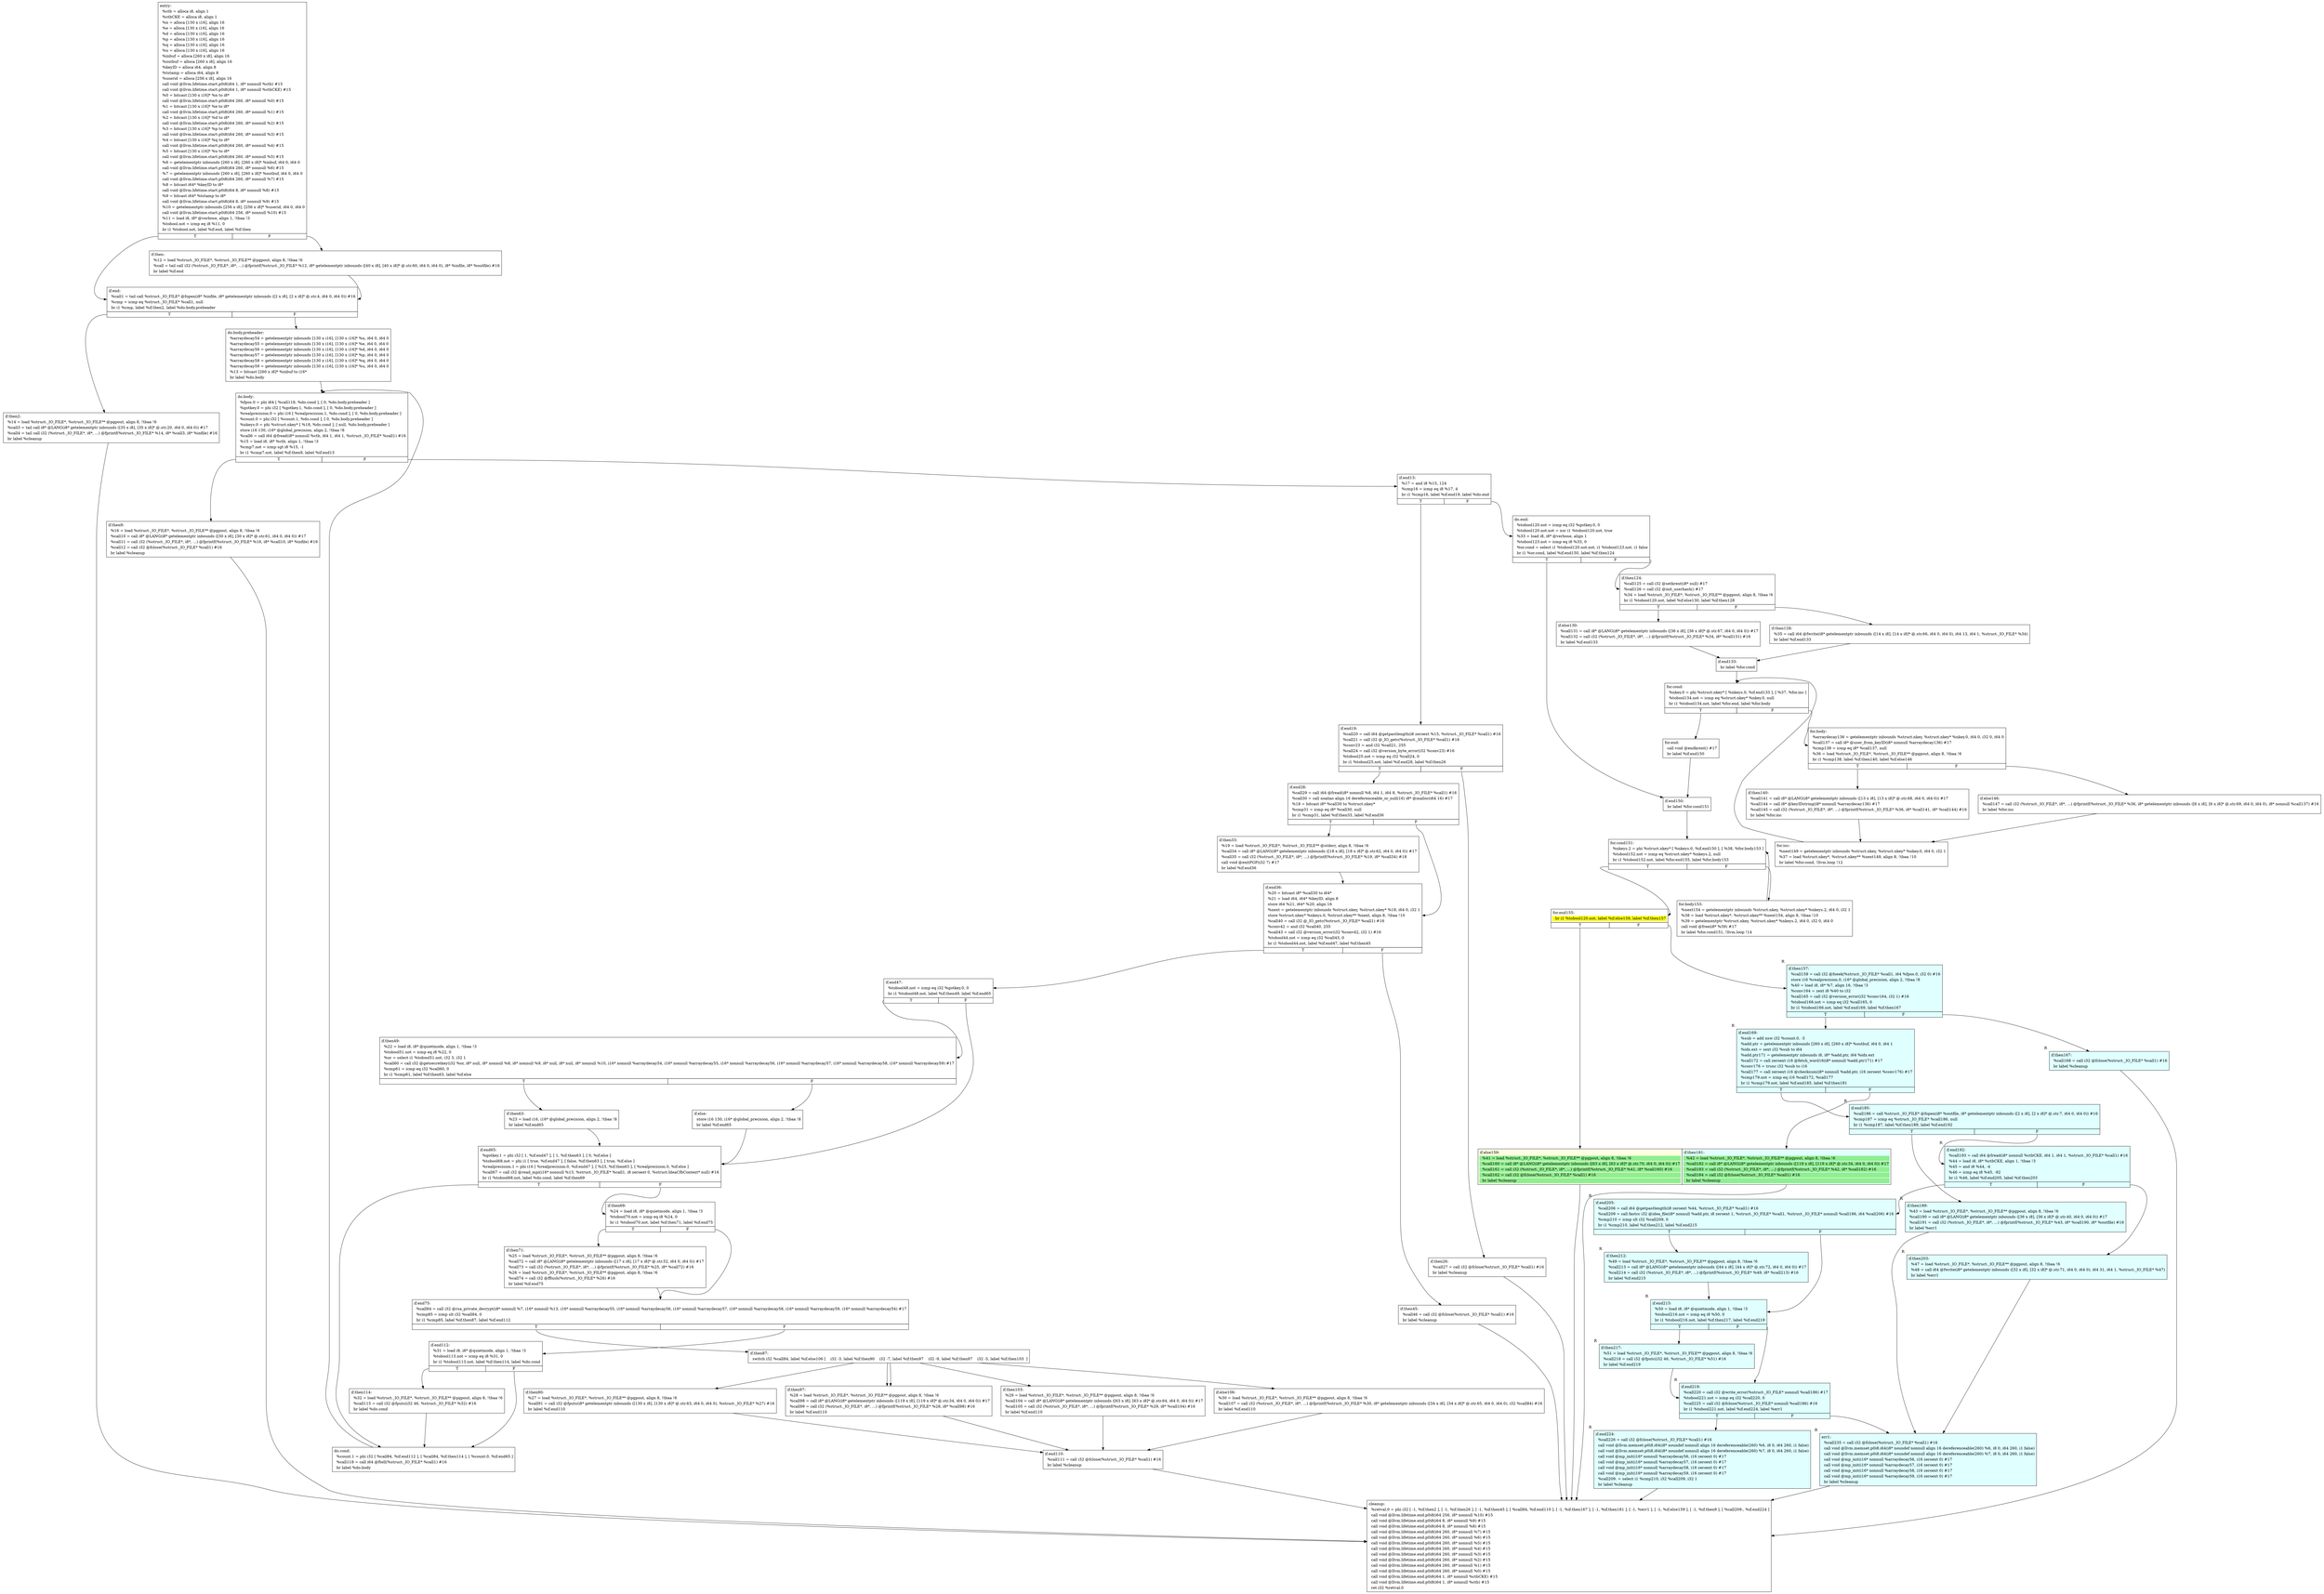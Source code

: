 digraph {
m_bb0 [shape = none, label  = <<table border="0" cellspacing="0">
<tr><td port="f1" border="1" colspan="2"><table bgcolor="LightYellow" border="0">
<tr><td align="left">if.else159:</td></tr>
<tr><td bgcolor="lightgreen" align="left">  %41 = load %struct._IO_FILE*, %struct._IO_FILE** @pgpout, align 8, !tbaa !6</td></tr>
<tr><td bgcolor="lightgreen" align="left">  %call160 = call i8* @LANG(i8* getelementptr inbounds ([63 x i8], [63 x i8]* @.str.70, i64 0, i64 0)) #17</td></tr>
<tr><td bgcolor="lightgreen" align="left">  %call161 = call i32 (%struct._IO_FILE*, i8*, ...) @fprintf(%struct._IO_FILE* %41, i8* %call160) #16</td></tr>
<tr><td bgcolor="lightgreen" align="left">  %call162 = call i32 @fclose(%struct._IO_FILE* %call1) #16</td></tr>
<tr><td bgcolor="lightgreen" align="left">  br label %cleanup</td></tr>
</table>
</td>
<td port="f2" border="1" colspan="2"><table bgcolor="LightCyan" border="0">
<tr><td align="left">if.then181:</td></tr>
<tr><td bgcolor="lightgreen" align="left">  %42 = load %struct._IO_FILE*, %struct._IO_FILE** @pgpout, align 8, !tbaa !6</td></tr>
<tr><td bgcolor="lightgreen" align="left">  %call182 = call i8* @LANG(i8* getelementptr inbounds ([119 x i8], [119 x i8]* @.str.34, i64 0, i64 0)) #17</td></tr>
<tr><td bgcolor="lightgreen" align="left">  %call183 = call i32 (%struct._IO_FILE*, i8*, ...) @fprintf(%struct._IO_FILE* %42, i8* %call182) #16</td></tr>
<tr><td bgcolor="lightgreen" align="left">  %call184 = call i32 @fclose(%struct._IO_FILE* %call1) #16</td></tr>
<tr><td bgcolor="lightgreen" align="left">  br label %cleanup</td></tr>
</table>
</td></tr>
</table>> ]
f_bb0 [shape = none, label  = <<table  border="0" cellspacing="0">
<tr><td port="f" border="1" colspan="2"><table border="0">
<tr><td align="left">entry:</td></tr>
<tr><td align="left">  %ctb = alloca i8, align 1</td></tr>
<tr><td align="left">  %ctbCKE = alloca i8, align 1</td></tr>
<tr><td align="left">  %n = alloca [130 x i16], align 16</td></tr>
<tr><td align="left">  %e = alloca [130 x i16], align 16</td></tr>
<tr><td align="left">  %d = alloca [130 x i16], align 16</td></tr>
<tr><td align="left">  %p = alloca [130 x i16], align 16</td></tr>
<tr><td align="left">  %q = alloca [130 x i16], align 16</td></tr>
<tr><td align="left">  %u = alloca [130 x i16], align 16</td></tr>
<tr><td align="left">  %inbuf = alloca [260 x i8], align 16</td></tr>
<tr><td align="left">  %outbuf = alloca [260 x i8], align 16</td></tr>
<tr><td align="left">  %keyID = alloca i64, align 8</td></tr>
<tr><td align="left">  %tstamp = alloca i64, align 8</td></tr>
<tr><td align="left">  %userid = alloca [256 x i8], align 16</td></tr>
<tr><td align="left">  call void @llvm.lifetime.start.p0i8(i64 1, i8* nonnull %ctb) #15</td></tr>
<tr><td align="left">  call void @llvm.lifetime.start.p0i8(i64 1, i8* nonnull %ctbCKE) #15</td></tr>
<tr><td align="left">  %0 = bitcast [130 x i16]* %n to i8*</td></tr>
<tr><td align="left">  call void @llvm.lifetime.start.p0i8(i64 260, i8* nonnull %0) #15</td></tr>
<tr><td align="left">  %1 = bitcast [130 x i16]* %e to i8*</td></tr>
<tr><td align="left">  call void @llvm.lifetime.start.p0i8(i64 260, i8* nonnull %1) #15</td></tr>
<tr><td align="left">  %2 = bitcast [130 x i16]* %d to i8*</td></tr>
<tr><td align="left">  call void @llvm.lifetime.start.p0i8(i64 260, i8* nonnull %2) #15</td></tr>
<tr><td align="left">  %3 = bitcast [130 x i16]* %p to i8*</td></tr>
<tr><td align="left">  call void @llvm.lifetime.start.p0i8(i64 260, i8* nonnull %3) #15</td></tr>
<tr><td align="left">  %4 = bitcast [130 x i16]* %q to i8*</td></tr>
<tr><td align="left">  call void @llvm.lifetime.start.p0i8(i64 260, i8* nonnull %4) #15</td></tr>
<tr><td align="left">  %5 = bitcast [130 x i16]* %u to i8*</td></tr>
<tr><td align="left">  call void @llvm.lifetime.start.p0i8(i64 260, i8* nonnull %5) #15</td></tr>
<tr><td align="left">  %6 = getelementptr inbounds [260 x i8], [260 x i8]* %inbuf, i64 0, i64 0</td></tr>
<tr><td align="left">  call void @llvm.lifetime.start.p0i8(i64 260, i8* nonnull %6) #15</td></tr>
<tr><td align="left">  %7 = getelementptr inbounds [260 x i8], [260 x i8]* %outbuf, i64 0, i64 0</td></tr>
<tr><td align="left">  call void @llvm.lifetime.start.p0i8(i64 260, i8* nonnull %7) #15</td></tr>
<tr><td align="left">  %8 = bitcast i64* %keyID to i8*</td></tr>
<tr><td align="left">  call void @llvm.lifetime.start.p0i8(i64 8, i8* nonnull %8) #15</td></tr>
<tr><td align="left">  %9 = bitcast i64* %tstamp to i8*</td></tr>
<tr><td align="left">  call void @llvm.lifetime.start.p0i8(i64 8, i8* nonnull %9) #15</td></tr>
<tr><td align="left">  %10 = getelementptr inbounds [256 x i8], [256 x i8]* %userid, i64 0, i64 0</td></tr>
<tr><td align="left">  call void @llvm.lifetime.start.p0i8(i64 256, i8* nonnull %10) #15</td></tr>
<tr><td align="left">  %11 = load i8, i8* @verbose, align 1, !tbaa !3</td></tr>
<tr><td align="left">  %tobool.not = icmp eq i8 %11, 0</td></tr>
<tr><td align="left">  br i1 %tobool.not, label %if.end, label %if.then</td></tr>
</table>
</td></tr>
<tr><td border="1" port="fT">T</td><td border="1" port="fF">F</td></tr>
</table>> ]
f_bb1 [shape = none, label  = <<table  border="0" cellspacing="0">
<tr><td port="f" border="1"><table border="0">
<tr><td align="left">if.then:</td></tr>
<tr><td align="left">  %12 = load %struct._IO_FILE*, %struct._IO_FILE** @pgpout, align 8, !tbaa !6</td></tr>
<tr><td align="left">  %call = tail call i32 (%struct._IO_FILE*, i8*, ...) @fprintf(%struct._IO_FILE* %12, i8* getelementptr inbounds ([40 x i8], [40 x i8]* @.str.60, i64 0, i64 0), i8* %infile, i8* %outfile) #16</td></tr>
<tr><td align="left">  br label %if.end</td></tr>
</table>
</td></tr>
</table>> ]
f_bb2 [shape = none, label  = <<table  border="0" cellspacing="0">
<tr><td port="f" border="1" colspan="2"><table border="0">
<tr><td align="left">if.end:</td></tr>
<tr><td align="left">  %call1 = tail call %struct._IO_FILE* @fopen(i8* %infile, i8* getelementptr inbounds ([2 x i8], [2 x i8]* @.str.4, i64 0, i64 0)) #16</td></tr>
<tr><td align="left">  %cmp = icmp eq %struct._IO_FILE* %call1, null</td></tr>
<tr><td align="left">  br i1 %cmp, label %if.then2, label %do.body.preheader</td></tr>
</table>
</td></tr>
<tr><td border="1" port="fT">T</td><td border="1" port="fF">F</td></tr>
</table>> ]
f_bb3 [shape = none, label  = <<table  border="0" cellspacing="0">
<tr><td port="f" border="1"><table border="0">
<tr><td align="left">do.body.preheader:</td></tr>
<tr><td align="left">  %arraydecay54 = getelementptr inbounds [130 x i16], [130 x i16]* %n, i64 0, i64 0</td></tr>
<tr><td align="left">  %arraydecay55 = getelementptr inbounds [130 x i16], [130 x i16]* %e, i64 0, i64 0</td></tr>
<tr><td align="left">  %arraydecay56 = getelementptr inbounds [130 x i16], [130 x i16]* %d, i64 0, i64 0</td></tr>
<tr><td align="left">  %arraydecay57 = getelementptr inbounds [130 x i16], [130 x i16]* %p, i64 0, i64 0</td></tr>
<tr><td align="left">  %arraydecay58 = getelementptr inbounds [130 x i16], [130 x i16]* %q, i64 0, i64 0</td></tr>
<tr><td align="left">  %arraydecay59 = getelementptr inbounds [130 x i16], [130 x i16]* %u, i64 0, i64 0</td></tr>
<tr><td align="left">  %13 = bitcast [260 x i8]* %inbuf to i16*</td></tr>
<tr><td align="left">  br label %do.body</td></tr>
</table>
</td></tr>
</table>> ]
f_bb4 [shape = none, label  = <<table  border="0" cellspacing="0">
<tr><td port="f" border="1"><table border="0">
<tr><td align="left">if.then2:</td></tr>
<tr><td align="left">  %14 = load %struct._IO_FILE*, %struct._IO_FILE** @pgpout, align 8, !tbaa !6</td></tr>
<tr><td align="left">  %call3 = tail call i8* @LANG(i8* getelementptr inbounds ([35 x i8], [35 x i8]* @.str.20, i64 0, i64 0)) #17</td></tr>
<tr><td align="left">  %call4 = tail call i32 (%struct._IO_FILE*, i8*, ...) @fprintf(%struct._IO_FILE* %14, i8* %call3, i8* %infile) #16</td></tr>
<tr><td align="left">  br label %cleanup</td></tr>
</table>
</td></tr>
</table>> ]
f_bb5 [shape = none, label  = <<table  border="0" cellspacing="0">
<tr><td port="f" border="1" colspan="2"><table border="0">
<tr><td align="left">do.body:</td></tr>
<tr><td align="left">  %fpos.0 = phi i64 [ %call118, %do.cond ], [ 0, %do.body.preheader ]</td></tr>
<tr><td align="left">  %gotkey.0 = phi i32 [ %gotkey.1, %do.cond ], [ 0, %do.body.preheader ]</td></tr>
<tr><td align="left">  %realprecision.0 = phi i16 [ %realprecision.1, %do.cond ], [ 0, %do.body.preheader ]</td></tr>
<tr><td align="left">  %count.0 = phi i32 [ %count.1, %do.cond ], [ 0, %do.body.preheader ]</td></tr>
<tr><td align="left">  %nkeys.0 = phi %struct.nkey* [ %18, %do.cond ], [ null, %do.body.preheader ]</td></tr>
<tr><td align="left">  store i16 130, i16* @global_precision, align 2, !tbaa !8</td></tr>
<tr><td align="left">  %call6 = call i64 @fread(i8* nonnull %ctb, i64 1, i64 1, %struct._IO_FILE* %call1) #16</td></tr>
<tr><td align="left">  %15 = load i8, i8* %ctb, align 1, !tbaa !3</td></tr>
<tr><td align="left">  %cmp7.not = icmp sgt i8 %15, -1</td></tr>
<tr><td align="left">  br i1 %cmp7.not, label %if.then9, label %if.end13</td></tr>
</table>
</td></tr>
<tr><td border="1" port="fT">T</td><td border="1" port="fF">F</td></tr>
</table>> ]
f_bb6 [shape = none, label  = <<table  border="0" cellspacing="0">
<tr><td port="f" border="1"><table border="0">
<tr><td align="left">if.then9:</td></tr>
<tr><td align="left">  %16 = load %struct._IO_FILE*, %struct._IO_FILE** @pgpout, align 8, !tbaa !6</td></tr>
<tr><td align="left">  %call10 = call i8* @LANG(i8* getelementptr inbounds ([30 x i8], [30 x i8]* @.str.61, i64 0, i64 0)) #17</td></tr>
<tr><td align="left">  %call11 = call i32 (%struct._IO_FILE*, i8*, ...) @fprintf(%struct._IO_FILE* %16, i8* %call10, i8* %infile) #16</td></tr>
<tr><td align="left">  %call12 = call i32 @fclose(%struct._IO_FILE* %call1) #16</td></tr>
<tr><td align="left">  br label %cleanup</td></tr>
</table>
</td></tr>
</table>> ]
f_bb7 [shape = none, label  = <<table  border="0" cellspacing="0">
<tr><td port="f" border="1" colspan="2"><table border="0">
<tr><td align="left">if.end13:</td></tr>
<tr><td align="left">  %17 = and i8 %15, 124</td></tr>
<tr><td align="left">  %cmp16 = icmp eq i8 %17, 4</td></tr>
<tr><td align="left">  br i1 %cmp16, label %if.end19, label %do.end</td></tr>
</table>
</td></tr>
<tr><td border="1" port="fT">T</td><td border="1" port="fF">F</td></tr>
</table>> ]
f_bb8 [shape = none, label  = <<table  border="0" cellspacing="0">
<tr><td port="f" border="1" colspan="2"><table border="0">
<tr><td align="left">if.end19:</td></tr>
<tr><td align="left">  %call20 = call i64 @getpastlength(i8 zeroext %15, %struct._IO_FILE* %call1) #16</td></tr>
<tr><td align="left">  %call21 = call i32 @_IO_getc(%struct._IO_FILE* %call1) #16</td></tr>
<tr><td align="left">  %conv23 = and i32 %call21, 255</td></tr>
<tr><td align="left">  %call24 = call i32 @version_byte_error(i32 %conv23) #16</td></tr>
<tr><td align="left">  %tobool25.not = icmp eq i32 %call24, 0</td></tr>
<tr><td align="left">  br i1 %tobool25.not, label %if.end28, label %if.then26</td></tr>
</table>
</td></tr>
<tr><td border="1" port="fT">T</td><td border="1" port="fF">F</td></tr>
</table>> ]
f_bb9 [shape = none, label  = <<table  border="0" cellspacing="0">
<tr><td port="f" border="1"><table border="0">
<tr><td align="left">if.then26:</td></tr>
<tr><td align="left">  %call27 = call i32 @fclose(%struct._IO_FILE* %call1) #16</td></tr>
<tr><td align="left">  br label %cleanup</td></tr>
</table>
</td></tr>
</table>> ]
f_bb10 [shape = none, label  = <<table  border="0" cellspacing="0">
<tr><td port="f" border="1" colspan="2"><table border="0">
<tr><td align="left">if.end28:</td></tr>
<tr><td align="left">  %call29 = call i64 @fread(i8* nonnull %8, i64 1, i64 8, %struct._IO_FILE* %call1) #16</td></tr>
<tr><td align="left">  %call30 = call noalias align 16 dereferenceable_or_null(16) i8* @malloc(i64 16) #17</td></tr>
<tr><td align="left">  %18 = bitcast i8* %call30 to %struct.nkey*</td></tr>
<tr><td align="left">  %cmp31 = icmp eq i8* %call30, null</td></tr>
<tr><td align="left">  br i1 %cmp31, label %if.then33, label %if.end36</td></tr>
</table>
</td></tr>
<tr><td border="1" port="fT">T</td><td border="1" port="fF">F</td></tr>
</table>> ]
f_bb11 [shape = none, label  = <<table  border="0" cellspacing="0">
<tr><td port="f" border="1"><table border="0">
<tr><td align="left">if.then33:</td></tr>
<tr><td align="left">  %19 = load %struct._IO_FILE*, %struct._IO_FILE** @stderr, align 8, !tbaa !6</td></tr>
<tr><td align="left">  %call34 = call i8* @LANG(i8* getelementptr inbounds ([18 x i8], [18 x i8]* @.str.62, i64 0, i64 0)) #17</td></tr>
<tr><td align="left">  %call35 = call i32 (%struct._IO_FILE*, i8*, ...) @fprintf(%struct._IO_FILE* %19, i8* %call34) #18</td></tr>
<tr><td align="left">  call void @exitPGP(i32 7) #17</td></tr>
<tr><td align="left">  br label %if.end36</td></tr>
</table>
</td></tr>
</table>> ]
f_bb12 [shape = none, label  = <<table  border="0" cellspacing="0">
<tr><td port="f" border="1" colspan="2"><table border="0">
<tr><td align="left">if.end36:</td></tr>
<tr><td align="left">  %20 = bitcast i8* %call30 to i64*</td></tr>
<tr><td align="left">  %21 = load i64, i64* %keyID, align 8</td></tr>
<tr><td align="left">  store i64 %21, i64* %20, align 16</td></tr>
<tr><td align="left">  %next = getelementptr inbounds %struct.nkey, %struct.nkey* %18, i64 0, i32 1</td></tr>
<tr><td align="left">  store %struct.nkey* %nkeys.0, %struct.nkey** %next, align 8, !tbaa !10</td></tr>
<tr><td align="left">  %call40 = call i32 @_IO_getc(%struct._IO_FILE* %call1) #16</td></tr>
<tr><td align="left">  %conv42 = and i32 %call40, 255</td></tr>
<tr><td align="left">  %call43 = call i32 @version_error(i32 %conv42, i32 1) #16</td></tr>
<tr><td align="left">  %tobool44.not = icmp eq i32 %call43, 0</td></tr>
<tr><td align="left">  br i1 %tobool44.not, label %if.end47, label %if.then45</td></tr>
</table>
</td></tr>
<tr><td border="1" port="fT">T</td><td border="1" port="fF">F</td></tr>
</table>> ]
f_bb13 [shape = none, label  = <<table  border="0" cellspacing="0">
<tr><td port="f" border="1"><table border="0">
<tr><td align="left">if.then45:</td></tr>
<tr><td align="left">  %call46 = call i32 @fclose(%struct._IO_FILE* %call1) #16</td></tr>
<tr><td align="left">  br label %cleanup</td></tr>
</table>
</td></tr>
</table>> ]
f_bb14 [shape = none, label  = <<table  border="0" cellspacing="0">
<tr><td port="f" border="1" colspan="2"><table border="0">
<tr><td align="left">if.end47:</td></tr>
<tr><td align="left">  %tobool48.not = icmp eq i32 %gotkey.0, 0</td></tr>
<tr><td align="left">  br i1 %tobool48.not, label %if.then49, label %if.end65</td></tr>
</table>
</td></tr>
<tr><td border="1" port="fT">T</td><td border="1" port="fF">F</td></tr>
</table>> ]
f_bb15 [shape = none, label  = <<table  border="0" cellspacing="0">
<tr><td port="f" border="1" colspan="2"><table border="0">
<tr><td align="left">if.then49:</td></tr>
<tr><td align="left">  %22 = load i8, i8* @quietmode, align 1, !tbaa !3</td></tr>
<tr><td align="left">  %tobool51.not = icmp eq i8 %22, 0</td></tr>
<tr><td align="left">  %or = select i1 %tobool51.not, i32 3, i32 1</td></tr>
<tr><td align="left">  %call60 = call i32 @getsecretkey(i32 %or, i8* null, i8* nonnull %8, i8* nonnull %9, i8* null, i8* null, i8* nonnull %10, i16* nonnull %arraydecay54, i16* nonnull %arraydecay55, i16* nonnull %arraydecay56, i16* nonnull %arraydecay57, i16* nonnull %arraydecay58, i16* nonnull %arraydecay59) #17</td></tr>
<tr><td align="left">  %cmp61 = icmp eq i32 %call60, 0</td></tr>
<tr><td align="left">  br i1 %cmp61, label %if.then63, label %if.else</td></tr>
</table>
</td></tr>
<tr><td border="1" port="fT">T</td><td border="1" port="fF">F</td></tr>
</table>> ]
f_bb16 [shape = none, label  = <<table  border="0" cellspacing="0">
<tr><td port="f" border="1"><table border="0">
<tr><td align="left">if.then63:</td></tr>
<tr><td align="left">  %23 = load i16, i16* @global_precision, align 2, !tbaa !8</td></tr>
<tr><td align="left">  br label %if.end65</td></tr>
</table>
</td></tr>
</table>> ]
f_bb17 [shape = none, label  = <<table  border="0" cellspacing="0">
<tr><td port="f" border="1"><table border="0">
<tr><td align="left">if.else:</td></tr>
<tr><td align="left">  store i16 130, i16* @global_precision, align 2, !tbaa !8</td></tr>
<tr><td align="left">  br label %if.end65</td></tr>
</table>
</td></tr>
</table>> ]
f_bb18 [shape = none, label  = <<table  border="0" cellspacing="0">
<tr><td port="f" border="1" colspan="2"><table border="0">
<tr><td align="left">if.end65:</td></tr>
<tr><td align="left">  %gotkey.1 = phi i32 [ 1, %if.end47 ], [ 1, %if.then63 ], [ 0, %if.else ]</td></tr>
<tr><td align="left">  %tobool68.not = phi i1 [ true, %if.end47 ], [ false, %if.then63 ], [ true, %if.else ]</td></tr>
<tr><td align="left">  %realprecision.1 = phi i16 [ %realprecision.0, %if.end47 ], [ %23, %if.then63 ], [ %realprecision.0, %if.else ]</td></tr>
<tr><td align="left">  %call67 = call i32 @read_mpi(i16* nonnull %13, %struct._IO_FILE* %call1, i8 zeroext 0, %struct.IdeaCfbContext* null) #16</td></tr>
<tr><td align="left">  br i1 %tobool68.not, label %do.cond, label %if.then69</td></tr>
</table>
</td></tr>
<tr><td border="1" port="fT">T</td><td border="1" port="fF">F</td></tr>
</table>> ]
f_bb19 [shape = none, label  = <<table  border="0" cellspacing="0">
<tr><td port="f" border="1" colspan="2"><table border="0">
<tr><td align="left">if.then69:</td></tr>
<tr><td align="left">  %24 = load i8, i8* @quietmode, align 1, !tbaa !3</td></tr>
<tr><td align="left">  %tobool70.not = icmp eq i8 %24, 0</td></tr>
<tr><td align="left">  br i1 %tobool70.not, label %if.then71, label %if.end75</td></tr>
</table>
</td></tr>
<tr><td border="1" port="fT">T</td><td border="1" port="fF">F</td></tr>
</table>> ]
f_bb20 [shape = none, label  = <<table  border="0" cellspacing="0">
<tr><td port="f" border="1"><table border="0">
<tr><td align="left">if.then71:</td></tr>
<tr><td align="left">  %25 = load %struct._IO_FILE*, %struct._IO_FILE** @pgpout, align 8, !tbaa !6</td></tr>
<tr><td align="left">  %call72 = call i8* @LANG(i8* getelementptr inbounds ([17 x i8], [17 x i8]* @.str.52, i64 0, i64 0)) #17</td></tr>
<tr><td align="left">  %call73 = call i32 (%struct._IO_FILE*, i8*, ...) @fprintf(%struct._IO_FILE* %25, i8* %call72) #16</td></tr>
<tr><td align="left">  %26 = load %struct._IO_FILE*, %struct._IO_FILE** @pgpout, align 8, !tbaa !6</td></tr>
<tr><td align="left">  %call74 = call i32 @fflush(%struct._IO_FILE* %26) #16</td></tr>
<tr><td align="left">  br label %if.end75</td></tr>
</table>
</td></tr>
</table>> ]
f_bb21 [shape = none, label  = <<table  border="0" cellspacing="0">
<tr><td port="f" border="1" colspan="2"><table border="0">
<tr><td align="left">if.end75:</td></tr>
<tr><td align="left">  %call84 = call i32 @rsa_private_decrypt(i8* nonnull %7, i16* nonnull %13, i16* nonnull %arraydecay55, i16* nonnull %arraydecay56, i16* nonnull %arraydecay57, i16* nonnull %arraydecay58, i16* nonnull %arraydecay59, i16* nonnull %arraydecay54) #17</td></tr>
<tr><td align="left">  %cmp85 = icmp slt i32 %call84, 0</td></tr>
<tr><td align="left">  br i1 %cmp85, label %if.then87, label %if.end112</td></tr>
</table>
</td></tr>
<tr><td border="1" port="fT">T</td><td border="1" port="fF">F</td></tr>
</table>> ]
f_bb22 [shape = none, label  = <<table  border="0" cellspacing="0">
<tr><td port="f" border="1"><table border="0">
<tr><td align="left">if.then87:</td></tr>
<tr><td align="left">  switch i32 %call84, label %if.else106 [
    i32 -3, label %if.then90
    i32 -7, label %if.then97
    i32 -9, label %if.then97
    i32 -5, label %if.then103
  ]</td></tr>
</table>
</td></tr>
</table>> ]
f_bb23 [shape = none, label  = <<table  border="0" cellspacing="0">
<tr><td port="f" border="1"><table border="0">
<tr><td align="left">if.then90:</td></tr>
<tr><td align="left">  %27 = load %struct._IO_FILE*, %struct._IO_FILE** @pgpout, align 8, !tbaa !6</td></tr>
<tr><td align="left">  %call91 = call i32 @fputs(i8* getelementptr inbounds ([130 x i8], [130 x i8]* @.str.63, i64 0, i64 0), %struct._IO_FILE* %27) #16</td></tr>
<tr><td align="left">  br label %if.end110</td></tr>
</table>
</td></tr>
</table>> ]
f_bb24 [shape = none, label  = <<table  border="0" cellspacing="0">
<tr><td port="f" border="1"><table border="0">
<tr><td align="left">if.then97:</td></tr>
<tr><td align="left">  %28 = load %struct._IO_FILE*, %struct._IO_FILE** @pgpout, align 8, !tbaa !6</td></tr>
<tr><td align="left">  %call98 = call i8* @LANG(i8* getelementptr inbounds ([119 x i8], [119 x i8]* @.str.34, i64 0, i64 0)) #17</td></tr>
<tr><td align="left">  %call99 = call i32 (%struct._IO_FILE*, i8*, ...) @fprintf(%struct._IO_FILE* %28, i8* %call98) #16</td></tr>
<tr><td align="left">  br label %if.end110</td></tr>
</table>
</td></tr>
</table>> ]
f_bb25 [shape = none, label  = <<table  border="0" cellspacing="0">
<tr><td port="f" border="1"><table border="0">
<tr><td align="left">if.then103:</td></tr>
<tr><td align="left">  %29 = load %struct._IO_FILE*, %struct._IO_FILE** @pgpout, align 8, !tbaa !6</td></tr>
<tr><td align="left">  %call104 = call i8* @LANG(i8* getelementptr inbounds ([63 x i8], [63 x i8]* @.str.64, i64 0, i64 0)) #17</td></tr>
<tr><td align="left">  %call105 = call i32 (%struct._IO_FILE*, i8*, ...) @fprintf(%struct._IO_FILE* %29, i8* %call104) #16</td></tr>
<tr><td align="left">  br label %if.end110</td></tr>
</table>
</td></tr>
</table>> ]
f_bb26 [shape = none, label  = <<table  border="0" cellspacing="0">
<tr><td port="f" border="1"><table border="0">
<tr><td align="left">if.else106:</td></tr>
<tr><td align="left">  %30 = load %struct._IO_FILE*, %struct._IO_FILE** @pgpout, align 8, !tbaa !6</td></tr>
<tr><td align="left">  %call107 = call i32 (%struct._IO_FILE*, i8*, ...) @fprintf(%struct._IO_FILE* %30, i8* getelementptr inbounds ([34 x i8], [34 x i8]* @.str.65, i64 0, i64 0), i32 %call84) #16</td></tr>
<tr><td align="left">  br label %if.end110</td></tr>
</table>
</td></tr>
</table>> ]
f_bb27 [shape = none, label  = <<table  border="0" cellspacing="0">
<tr><td port="f" border="1"><table border="0">
<tr><td align="left">if.end110:</td></tr>
<tr><td align="left">  %call111 = call i32 @fclose(%struct._IO_FILE* %call1) #16</td></tr>
<tr><td align="left">  br label %cleanup</td></tr>
</table>
</td></tr>
</table>> ]
f_bb28 [shape = none, label  = <<table  border="0" cellspacing="0">
<tr><td port="f" border="1" colspan="2"><table border="0">
<tr><td align="left">if.end112:</td></tr>
<tr><td align="left">  %31 = load i8, i8* @quietmode, align 1, !tbaa !3</td></tr>
<tr><td align="left">  %tobool113.not = icmp eq i8 %31, 0</td></tr>
<tr><td align="left">  br i1 %tobool113.not, label %if.then114, label %do.cond</td></tr>
</table>
</td></tr>
<tr><td border="1" port="fT">T</td><td border="1" port="fF">F</td></tr>
</table>> ]
f_bb29 [shape = none, label  = <<table  border="0" cellspacing="0">
<tr><td port="f" border="1"><table border="0">
<tr><td align="left">if.then114:</td></tr>
<tr><td align="left">  %32 = load %struct._IO_FILE*, %struct._IO_FILE** @pgpout, align 8, !tbaa !6</td></tr>
<tr><td align="left">  %call115 = call i32 @fputc(i32 46, %struct._IO_FILE* %32) #16</td></tr>
<tr><td align="left">  br label %do.cond</td></tr>
</table>
</td></tr>
</table>> ]
f_bb30 [shape = none, label  = <<table  border="0" cellspacing="0">
<tr><td port="f" border="1"><table border="0">
<tr><td align="left">do.cond:</td></tr>
<tr><td align="left">  %count.1 = phi i32 [ %call84, %if.end112 ], [ %call84, %if.then114 ], [ %count.0, %if.end65 ]</td></tr>
<tr><td align="left">  %call118 = call i64 @ftell(%struct._IO_FILE* %call1) #16</td></tr>
<tr><td align="left">  br label %do.body</td></tr>
</table>
</td></tr>
</table>> ]
f_bb31 [shape = none, label  = <<table  border="0" cellspacing="0">
<tr><td port="f" border="1" colspan="2"><table border="0">
<tr><td align="left">do.end:</td></tr>
<tr><td align="left">  %tobool120.not = icmp eq i32 %gotkey.0, 0</td></tr>
<tr><td align="left">  %tobool120.not.not = xor i1 %tobool120.not, true</td></tr>
<tr><td align="left">  %33 = load i8, i8* @verbose, align 1</td></tr>
<tr><td align="left">  %tobool123.not = icmp eq i8 %33, 0</td></tr>
<tr><td align="left">  %or.cond = select i1 %tobool120.not.not, i1 %tobool123.not, i1 false</td></tr>
<tr><td align="left">  br i1 %or.cond, label %if.end150, label %if.then124</td></tr>
</table>
</td></tr>
<tr><td border="1" port="fT">T</td><td border="1" port="fF">F</td></tr>
</table>> ]
f_bb32 [shape = none, label  = <<table  border="0" cellspacing="0">
<tr><td port="f" border="1" colspan="2"><table border="0">
<tr><td align="left">if.then124:</td></tr>
<tr><td align="left">  %call125 = call i32 @setkrent(i8* null) #17</td></tr>
<tr><td align="left">  %call126 = call i32 @init_userhash() #17</td></tr>
<tr><td align="left">  %34 = load %struct._IO_FILE*, %struct._IO_FILE** @pgpout, align 8, !tbaa !6</td></tr>
<tr><td align="left">  br i1 %tobool120.not, label %if.else130, label %if.then128</td></tr>
</table>
</td></tr>
<tr><td border="1" port="fT">T</td><td border="1" port="fF">F</td></tr>
</table>> ]
f_bb33 [shape = none, label  = <<table  border="0" cellspacing="0">
<tr><td port="f" border="1"><table border="0">
<tr><td align="left">if.then128:</td></tr>
<tr><td align="left">  %35 = call i64 @fwrite(i8* getelementptr inbounds ([14 x i8], [14 x i8]* @.str.66, i64 0, i64 0), i64 13, i64 1, %struct._IO_FILE* %34)</td></tr>
<tr><td align="left">  br label %if.end133</td></tr>
</table>
</td></tr>
</table>> ]
f_bb34 [shape = none, label  = <<table  border="0" cellspacing="0">
<tr><td port="f" border="1"><table border="0">
<tr><td align="left">if.else130:</td></tr>
<tr><td align="left">  %call131 = call i8* @LANG(i8* getelementptr inbounds ([36 x i8], [36 x i8]* @.str.67, i64 0, i64 0)) #17</td></tr>
<tr><td align="left">  %call132 = call i32 (%struct._IO_FILE*, i8*, ...) @fprintf(%struct._IO_FILE* %34, i8* %call131) #16</td></tr>
<tr><td align="left">  br label %if.end133</td></tr>
</table>
</td></tr>
</table>> ]
f_bb35 [shape = none, label  = <<table  border="0" cellspacing="0">
<tr><td port="f" border="1"><table border="0">
<tr><td align="left">if.end133:</td></tr>
<tr><td align="left">  br label %for.cond</td></tr>
</table>
</td></tr>
</table>> ]
f_bb36 [shape = none, label  = <<table  border="0" cellspacing="0">
<tr><td port="f" border="1" colspan="2"><table border="0">
<tr><td align="left">for.cond:</td></tr>
<tr><td align="left">  %nkey.0 = phi %struct.nkey* [ %nkeys.0, %if.end133 ], [ %37, %for.inc ]</td></tr>
<tr><td align="left">  %tobool134.not = icmp eq %struct.nkey* %nkey.0, null</td></tr>
<tr><td align="left">  br i1 %tobool134.not, label %for.end, label %for.body</td></tr>
</table>
</td></tr>
<tr><td border="1" port="fT">T</td><td border="1" port="fF">F</td></tr>
</table>> ]
f_bb37 [shape = none, label  = <<table  border="0" cellspacing="0">
<tr><td port="f" border="1" colspan="2"><table border="0">
<tr><td align="left">for.body:</td></tr>
<tr><td align="left">  %arraydecay136 = getelementptr inbounds %struct.nkey, %struct.nkey* %nkey.0, i64 0, i32 0, i64 0</td></tr>
<tr><td align="left">  %call137 = call i8* @user_from_keyID(i8* nonnull %arraydecay136) #17</td></tr>
<tr><td align="left">  %cmp138 = icmp eq i8* %call137, null</td></tr>
<tr><td align="left">  %36 = load %struct._IO_FILE*, %struct._IO_FILE** @pgpout, align 8, !tbaa !6</td></tr>
<tr><td align="left">  br i1 %cmp138, label %if.then140, label %if.else146</td></tr>
</table>
</td></tr>
<tr><td border="1" port="fT">T</td><td border="1" port="fF">F</td></tr>
</table>> ]
f_bb38 [shape = none, label  = <<table  border="0" cellspacing="0">
<tr><td port="f" border="1"><table border="0">
<tr><td align="left">if.then140:</td></tr>
<tr><td align="left">  %call141 = call i8* @LANG(i8* getelementptr inbounds ([13 x i8], [13 x i8]* @.str.68, i64 0, i64 0)) #17</td></tr>
<tr><td align="left">  %call144 = call i8* @keyIDstring(i8* nonnull %arraydecay136) #17</td></tr>
<tr><td align="left">  %call145 = call i32 (%struct._IO_FILE*, i8*, ...) @fprintf(%struct._IO_FILE* %36, i8* %call141, i8* %call144) #16</td></tr>
<tr><td align="left">  br label %for.inc</td></tr>
</table>
</td></tr>
</table>> ]
f_bb39 [shape = none, label  = <<table  border="0" cellspacing="0">
<tr><td port="f" border="1"><table border="0">
<tr><td align="left">if.else146:</td></tr>
<tr><td align="left">  %call147 = call i32 (%struct._IO_FILE*, i8*, ...) @fprintf(%struct._IO_FILE* %36, i8* getelementptr inbounds ([6 x i8], [6 x i8]* @.str.69, i64 0, i64 0), i8* nonnull %call137) #16</td></tr>
<tr><td align="left">  br label %for.inc</td></tr>
</table>
</td></tr>
</table>> ]
f_bb40 [shape = none, label  = <<table  border="0" cellspacing="0">
<tr><td port="f" border="1"><table border="0">
<tr><td align="left">for.inc:</td></tr>
<tr><td align="left">  %next149 = getelementptr inbounds %struct.nkey, %struct.nkey* %nkey.0, i64 0, i32 1</td></tr>
<tr><td align="left">  %37 = load %struct.nkey*, %struct.nkey** %next149, align 8, !tbaa !10</td></tr>
<tr><td align="left">  br label %for.cond, !llvm.loop !12</td></tr>
</table>
</td></tr>
</table>> ]
f_bb41 [shape = none, label  = <<table  border="0" cellspacing="0">
<tr><td port="f" border="1"><table border="0">
<tr><td align="left">for.end:</td></tr>
<tr><td align="left">  call void @endkrent() #17</td></tr>
<tr><td align="left">  br label %if.end150</td></tr>
</table>
</td></tr>
</table>> ]
f_bb42 [shape = none, label  = <<table  border="0" cellspacing="0">
<tr><td port="f" border="1"><table border="0">
<tr><td align="left">if.end150:</td></tr>
<tr><td align="left">  br label %for.cond151</td></tr>
</table>
</td></tr>
</table>> ]
f_bb43 [shape = none, label  = <<table  border="0" cellspacing="0">
<tr><td port="f" border="1" colspan="2"><table border="0">
<tr><td align="left">for.cond151:</td></tr>
<tr><td align="left">  %nkeys.2 = phi %struct.nkey* [ %nkeys.0, %if.end150 ], [ %38, %for.body153 ]</td></tr>
<tr><td align="left">  %tobool152.not = icmp eq %struct.nkey* %nkeys.2, null</td></tr>
<tr><td align="left">  br i1 %tobool152.not, label %for.end155, label %for.body153</td></tr>
</table>
</td></tr>
<tr><td border="1" port="fT">T</td><td border="1" port="fF">F</td></tr>
</table>> ]
f_bb44 [shape = none, label  = <<table  border="0" cellspacing="0">
<tr><td port="f" border="1"><table border="0">
<tr><td align="left">for.body153:</td></tr>
<tr><td align="left">  %next154 = getelementptr inbounds %struct.nkey, %struct.nkey* %nkeys.2, i64 0, i32 1</td></tr>
<tr><td align="left">  %38 = load %struct.nkey*, %struct.nkey** %next154, align 8, !tbaa !10</td></tr>
<tr><td align="left">  %39 = getelementptr %struct.nkey, %struct.nkey* %nkeys.2, i64 0, i32 0, i64 0</td></tr>
<tr><td align="left">  call void @free(i8* %39) #17</td></tr>
<tr><td align="left">  br label %for.cond151, !llvm.loop !14</td></tr>
</table>
</td></tr>
</table>> ]
f_bb45 [shape = none, label  = <<table  border="0" cellspacing="0">
<tr><td port="f" border="1" colspan="2"><table border="0">
<tr><td align="left">for.end155:</td></tr>
<tr><td bgcolor="yellow" align="left">  br i1 %tobool120.not, label %if.else159, label %if.then157</td></tr>
</table>
</td></tr>
<tr><td border="1" port="fT">T</td><td border="1" port="fF">F</td></tr>
</table>> ]
f_bb46 [shape = none,  xlabel="R", label  = <<table  bgcolor="LightCyan"  border="0" cellspacing="0">
<tr><td port="f" border="1" colspan="2"><table border="0">
<tr><td align="left">if.then157:</td></tr>
<tr><td align="left">  %call158 = call i32 @fseek(%struct._IO_FILE* %call1, i64 %fpos.0, i32 0) #16</td></tr>
<tr><td align="left">  store i16 %realprecision.0, i16* @global_precision, align 2, !tbaa !8</td></tr>
<tr><td align="left">  %40 = load i8, i8* %7, align 16, !tbaa !3</td></tr>
<tr><td align="left">  %conv164 = zext i8 %40 to i32</td></tr>
<tr><td align="left">  %call165 = call i32 @version_error(i32 %conv164, i32 1) #16</td></tr>
<tr><td align="left">  %tobool166.not = icmp eq i32 %call165, 0</td></tr>
<tr><td align="left">  br i1 %tobool166.not, label %if.end169, label %if.then167</td></tr>
</table>
</td></tr>
<tr><td border="1" port="fT">T</td><td border="1" port="fF">F</td></tr>
</table>> ]
f_bb47 [shape = none,  xlabel="R", label  = <<table  bgcolor="LightCyan"  border="0" cellspacing="0">
<tr><td port="f" border="1"><table border="0">
<tr><td align="left">if.then167:</td></tr>
<tr><td align="left">  %call168 = call i32 @fclose(%struct._IO_FILE* %call1) #16</td></tr>
<tr><td align="left">  br label %cleanup</td></tr>
</table>
</td></tr>
</table>> ]
f_bb48 [shape = none,  xlabel="R", label  = <<table  bgcolor="LightCyan"  border="0" cellspacing="0">
<tr><td port="f" border="1" colspan="2"><table border="0">
<tr><td align="left">if.end169:</td></tr>
<tr><td align="left">  %sub = add nsw i32 %count.0, -3</td></tr>
<tr><td align="left">  %add.ptr = getelementptr inbounds [260 x i8], [260 x i8]* %outbuf, i64 0, i64 1</td></tr>
<tr><td align="left">  %idx.ext = sext i32 %sub to i64</td></tr>
<tr><td align="left">  %add.ptr171 = getelementptr inbounds i8, i8* %add.ptr, i64 %idx.ext</td></tr>
<tr><td align="left">  %call172 = call zeroext i16 @fetch_word16(i8* nonnull %add.ptr171) #17</td></tr>
<tr><td align="left">  %conv176 = trunc i32 %sub to i16</td></tr>
<tr><td align="left">  %call177 = call zeroext i16 @checksum(i8* nonnull %add.ptr, i16 zeroext %conv176) #17</td></tr>
<tr><td align="left">  %cmp179.not = icmp eq i16 %call172, %call177</td></tr>
<tr><td align="left">  br i1 %cmp179.not, label %if.end185, label %if.then181</td></tr>
</table>
</td></tr>
<tr><td border="1" port="fT">T</td><td border="1" port="fF">F</td></tr>
</table>> ]
f_bb49 [shape = none,  xlabel="R", label  = <<table  bgcolor="LightCyan"  border="0" cellspacing="0">
<tr><td port="f" border="1" colspan="2"><table border="0">
<tr><td align="left">if.end185:</td></tr>
<tr><td align="left">  %call186 = call %struct._IO_FILE* @fopen(i8* %outfile, i8* getelementptr inbounds ([2 x i8], [2 x i8]* @.str.7, i64 0, i64 0)) #16</td></tr>
<tr><td align="left">  %cmp187 = icmp eq %struct._IO_FILE* %call186, null</td></tr>
<tr><td align="left">  br i1 %cmp187, label %if.then189, label %if.end192</td></tr>
</table>
</td></tr>
<tr><td border="1" port="fT">T</td><td border="1" port="fF">F</td></tr>
</table>> ]
f_bb50 [shape = none,  xlabel="R", label  = <<table  bgcolor="LightCyan"  border="0" cellspacing="0">
<tr><td port="f" border="1"><table border="0">
<tr><td align="left">if.then189:</td></tr>
<tr><td align="left">  %43 = load %struct._IO_FILE*, %struct._IO_FILE** @pgpout, align 8, !tbaa !6</td></tr>
<tr><td align="left">  %call190 = call i8* @LANG(i8* getelementptr inbounds ([36 x i8], [36 x i8]* @.str.40, i64 0, i64 0)) #17</td></tr>
<tr><td align="left">  %call191 = call i32 (%struct._IO_FILE*, i8*, ...) @fprintf(%struct._IO_FILE* %43, i8* %call190, i8* %outfile) #16</td></tr>
<tr><td align="left">  br label %err1</td></tr>
</table>
</td></tr>
</table>> ]
f_bb51 [shape = none,  xlabel="R", label  = <<table  bgcolor="LightCyan"  border="0" cellspacing="0">
<tr><td port="f" border="1" colspan="2"><table border="0">
<tr><td align="left">if.end192:</td></tr>
<tr><td align="left">  %call193 = call i64 @fread(i8* nonnull %ctbCKE, i64 1, i64 1, %struct._IO_FILE* %call1) #16</td></tr>
<tr><td align="left">  %44 = load i8, i8* %ctbCKE, align 1, !tbaa !3</td></tr>
<tr><td align="left">  %45 = and i8 %44, -4</td></tr>
<tr><td align="left">  %46 = icmp eq i8 %45, -92</td></tr>
<tr><td align="left">  br i1 %46, label %if.end205, label %if.then203</td></tr>
</table>
</td></tr>
<tr><td border="1" port="fT">T</td><td border="1" port="fF">F</td></tr>
</table>> ]
f_bb52 [shape = none,  xlabel="R", label  = <<table  bgcolor="LightCyan"  border="0" cellspacing="0">
<tr><td port="f" border="1"><table border="0">
<tr><td align="left">if.then203:</td></tr>
<tr><td align="left">  %47 = load %struct._IO_FILE*, %struct._IO_FILE** @pgpout, align 8, !tbaa !6</td></tr>
<tr><td align="left">  %48 = call i64 @fwrite(i8* getelementptr inbounds ([32 x i8], [32 x i8]* @.str.71, i64 0, i64 0), i64 31, i64 1, %struct._IO_FILE* %47)</td></tr>
<tr><td align="left">  br label %err1</td></tr>
</table>
</td></tr>
</table>> ]
f_bb53 [shape = none,  xlabel="R", label  = <<table  bgcolor="LightCyan"  border="0" cellspacing="0">
<tr><td port="f" border="1" colspan="2"><table border="0">
<tr><td align="left">if.end205:</td></tr>
<tr><td align="left">  %call206 = call i64 @getpastlength(i8 zeroext %44, %struct._IO_FILE* %call1) #16</td></tr>
<tr><td align="left">  %call209 = call fastcc i32 @idea_file(i8* nonnull %add.ptr, i8 zeroext 1, %struct._IO_FILE* %call1, %struct._IO_FILE* nonnull %call186, i64 %call206) #16</td></tr>
<tr><td align="left">  %cmp210 = icmp slt i32 %call209, 0</td></tr>
<tr><td align="left">  br i1 %cmp210, label %if.then212, label %if.end215</td></tr>
</table>
</td></tr>
<tr><td border="1" port="fT">T</td><td border="1" port="fF">F</td></tr>
</table>> ]
f_bb54 [shape = none,  xlabel="R", label  = <<table  bgcolor="LightCyan"  border="0" cellspacing="0">
<tr><td port="f" border="1"><table border="0">
<tr><td align="left">if.then212:</td></tr>
<tr><td align="left">  %49 = load %struct._IO_FILE*, %struct._IO_FILE** @pgpout, align 8, !tbaa !6</td></tr>
<tr><td align="left">  %call213 = call i8* @LANG(i8* getelementptr inbounds ([44 x i8], [44 x i8]* @.str.72, i64 0, i64 0)) #17</td></tr>
<tr><td align="left">  %call214 = call i32 (%struct._IO_FILE*, i8*, ...) @fprintf(%struct._IO_FILE* %49, i8* %call213) #16</td></tr>
<tr><td align="left">  br label %if.end215</td></tr>
</table>
</td></tr>
</table>> ]
f_bb55 [shape = none,  xlabel="R", label  = <<table  bgcolor="LightCyan"  border="0" cellspacing="0">
<tr><td port="f" border="1" colspan="2"><table border="0">
<tr><td align="left">if.end215:</td></tr>
<tr><td align="left">  %50 = load i8, i8* @quietmode, align 1, !tbaa !3</td></tr>
<tr><td align="left">  %tobool216.not = icmp eq i8 %50, 0</td></tr>
<tr><td align="left">  br i1 %tobool216.not, label %if.then217, label %if.end219</td></tr>
</table>
</td></tr>
<tr><td border="1" port="fT">T</td><td border="1" port="fF">F</td></tr>
</table>> ]
f_bb56 [shape = none,  xlabel="R", label  = <<table  bgcolor="LightCyan"  border="0" cellspacing="0">
<tr><td port="f" border="1"><table border="0">
<tr><td align="left">if.then217:</td></tr>
<tr><td align="left">  %51 = load %struct._IO_FILE*, %struct._IO_FILE** @pgpout, align 8, !tbaa !6</td></tr>
<tr><td align="left">  %call218 = call i32 @fputc(i32 46, %struct._IO_FILE* %51) #16</td></tr>
<tr><td align="left">  br label %if.end219</td></tr>
</table>
</td></tr>
</table>> ]
f_bb57 [shape = none,  xlabel="R", label  = <<table  bgcolor="LightCyan"  border="0" cellspacing="0">
<tr><td port="f" border="1" colspan="2"><table border="0">
<tr><td align="left">if.end219:</td></tr>
<tr><td align="left">  %call220 = call i32 @write_error(%struct._IO_FILE* nonnull %call186) #17</td></tr>
<tr><td align="left">  %tobool221.not = icmp eq i32 %call220, 0</td></tr>
<tr><td align="left">  %call225 = call i32 @fclose(%struct._IO_FILE* nonnull %call186) #16</td></tr>
<tr><td align="left">  br i1 %tobool221.not, label %if.end224, label %err1</td></tr>
</table>
</td></tr>
<tr><td border="1" port="fT">T</td><td border="1" port="fF">F</td></tr>
</table>> ]
f_bb58 [shape = none,  xlabel="R", label  = <<table  bgcolor="LightCyan"  border="0" cellspacing="0">
<tr><td port="f" border="1"><table border="0">
<tr><td align="left">if.end224:</td></tr>
<tr><td align="left">  %call226 = call i32 @fclose(%struct._IO_FILE* %call1) #16</td></tr>
<tr><td align="left">  call void @llvm.memset.p0i8.i64(i8* noundef nonnull align 16 dereferenceable(260) %6, i8 0, i64 260, i1 false)</td></tr>
<tr><td align="left">  call void @llvm.memset.p0i8.i64(i8* noundef nonnull align 16 dereferenceable(260) %7, i8 0, i64 260, i1 false)</td></tr>
<tr><td align="left">  call void @mp_init(i16* nonnull %arraydecay56, i16 zeroext 0) #17</td></tr>
<tr><td align="left">  call void @mp_init(i16* nonnull %arraydecay57, i16 zeroext 0) #17</td></tr>
<tr><td align="left">  call void @mp_init(i16* nonnull %arraydecay58, i16 zeroext 0) #17</td></tr>
<tr><td align="left">  call void @mp_init(i16* nonnull %arraydecay59, i16 zeroext 0) #17</td></tr>
<tr><td align="left">  %call209. = select i1 %cmp210, i32 %call209, i32 1</td></tr>
<tr><td align="left">  br label %cleanup</td></tr>
</table>
</td></tr>
</table>> ]
f_bb59 [shape = none,  xlabel="R", label  = <<table  bgcolor="LightCyan"  border="0" cellspacing="0">
<tr><td port="f" border="1"><table border="0">
<tr><td align="left">err1:</td></tr>
<tr><td align="left">  %call235 = call i32 @fclose(%struct._IO_FILE* %call1) #16</td></tr>
<tr><td align="left">  call void @llvm.memset.p0i8.i64(i8* noundef nonnull align 16 dereferenceable(260) %6, i8 0, i64 260, i1 false)</td></tr>
<tr><td align="left">  call void @llvm.memset.p0i8.i64(i8* noundef nonnull align 16 dereferenceable(260) %7, i8 0, i64 260, i1 false)</td></tr>
<tr><td align="left">  call void @mp_init(i16* nonnull %arraydecay56, i16 zeroext 0) #17</td></tr>
<tr><td align="left">  call void @mp_init(i16* nonnull %arraydecay57, i16 zeroext 0) #17</td></tr>
<tr><td align="left">  call void @mp_init(i16* nonnull %arraydecay58, i16 zeroext 0) #17</td></tr>
<tr><td align="left">  call void @mp_init(i16* nonnull %arraydecay59, i16 zeroext 0) #17</td></tr>
<tr><td align="left">  br label %cleanup</td></tr>
</table>
</td></tr>
</table>> ]
f_bb60 [shape = none, label  = <<table  border="0" cellspacing="0">
<tr><td port="f" border="1"><table border="0">
<tr><td align="left">cleanup:</td></tr>
<tr><td align="left">  %retval.0 = phi i32 [ -1, %if.then2 ], [ -1, %if.then26 ], [ -1, %if.then45 ], [ %call84, %if.end110 ], [ -1, %if.then167 ], [ -1, %if.then181 ], [ -1, %err1 ], [ -1, %if.else159 ], [ -1, %if.then9 ], [ %call209., %if.end224 ]</td></tr>
<tr><td align="left">  call void @llvm.lifetime.end.p0i8(i64 256, i8* nonnull %10) #15</td></tr>
<tr><td align="left">  call void @llvm.lifetime.end.p0i8(i64 8, i8* nonnull %9) #15</td></tr>
<tr><td align="left">  call void @llvm.lifetime.end.p0i8(i64 8, i8* nonnull %8) #15</td></tr>
<tr><td align="left">  call void @llvm.lifetime.end.p0i8(i64 260, i8* nonnull %7) #15</td></tr>
<tr><td align="left">  call void @llvm.lifetime.end.p0i8(i64 260, i8* nonnull %6) #15</td></tr>
<tr><td align="left">  call void @llvm.lifetime.end.p0i8(i64 260, i8* nonnull %5) #15</td></tr>
<tr><td align="left">  call void @llvm.lifetime.end.p0i8(i64 260, i8* nonnull %4) #15</td></tr>
<tr><td align="left">  call void @llvm.lifetime.end.p0i8(i64 260, i8* nonnull %3) #15</td></tr>
<tr><td align="left">  call void @llvm.lifetime.end.p0i8(i64 260, i8* nonnull %2) #15</td></tr>
<tr><td align="left">  call void @llvm.lifetime.end.p0i8(i64 260, i8* nonnull %1) #15</td></tr>
<tr><td align="left">  call void @llvm.lifetime.end.p0i8(i64 260, i8* nonnull %0) #15</td></tr>
<tr><td align="left">  call void @llvm.lifetime.end.p0i8(i64 1, i8* nonnull %ctbCKE) #15</td></tr>
<tr><td align="left">  call void @llvm.lifetime.end.p0i8(i64 1, i8* nonnull %ctb) #15</td></tr>
<tr><td align="left">  ret i32 %retval.0</td></tr>
</table>
</td></tr>
</table>> ]
f_bb0:fT -> f_bb2:f
f_bb0:fF -> f_bb1:f
f_bb1:f -> f_bb2:f
f_bb2:fT -> f_bb4:f
f_bb2:fF -> f_bb3:f
f_bb3:f -> f_bb5:f
f_bb4:f -> f_bb60:f
f_bb5:fT -> f_bb6:f
f_bb5:fF -> f_bb7:f
f_bb6:f -> f_bb60:f
f_bb7:fT -> f_bb8:f
f_bb7:fF -> f_bb31:f
f_bb8:fT -> f_bb10:f
f_bb8:fF -> f_bb9:f
f_bb9:f -> f_bb60:f
f_bb10:fT -> f_bb11:f
f_bb10:fF -> f_bb12:f
f_bb11:f -> f_bb12:f
f_bb12:fT -> f_bb14:f
f_bb12:fF -> f_bb13:f
f_bb13:f -> f_bb60:f
f_bb14:fT -> f_bb15:f
f_bb14:fF -> f_bb18:f
f_bb15:fT -> f_bb16:f
f_bb15:fF -> f_bb17:f
f_bb16:f -> f_bb18:f
f_bb17:f -> f_bb18:f
f_bb18:fT -> f_bb30:f
f_bb18:fF -> f_bb19:f
f_bb19:fT -> f_bb20:f
f_bb19:fF -> f_bb21:f
f_bb20:f -> f_bb21:f
f_bb21:fT -> f_bb22:f
f_bb21:fF -> f_bb28:f
f_bb22:f -> f_bb26:f
f_bb22:f -> f_bb23:f
f_bb22:f -> f_bb24:f
f_bb22:f -> f_bb24:f
f_bb22:f -> f_bb25:f
f_bb23:f -> f_bb27:f
f_bb24:f -> f_bb27:f
f_bb25:f -> f_bb27:f
f_bb26:f -> f_bb27:f
f_bb27:f -> f_bb60:f
f_bb28:fT -> f_bb29:f
f_bb28:fF -> f_bb30:f
f_bb29:f -> f_bb30:f
f_bb30:f -> f_bb5:f
f_bb31:fT -> f_bb42:f
f_bb31:fF -> f_bb32:f
f_bb32:fT -> f_bb34:f
f_bb32:fF -> f_bb33:f
f_bb33:f -> f_bb35:f
f_bb34:f -> f_bb35:f
f_bb35:f -> f_bb36:f
f_bb36:fT -> f_bb41:f
f_bb36:fF -> f_bb37:f
f_bb37:fT -> f_bb38:f
f_bb37:fF -> f_bb39:f
f_bb38:f -> f_bb40:f
f_bb39:f -> f_bb40:f
f_bb40:f -> f_bb36:f
f_bb41:f -> f_bb42:f
f_bb42:f -> f_bb43:f
f_bb43:fT -> f_bb45:f
f_bb43:fF -> f_bb44:f
f_bb44:f -> f_bb43:f
f_bb45:fT -> m_bb0:f1
f_bb45:fF -> f_bb46:f
f_bb46:fT -> f_bb48:f
f_bb46:fF -> f_bb47:f
m_bb0:f1 -> f_bb60:f
f_bb47:f -> f_bb60:f
f_bb48:fT -> f_bb49:f
f_bb48:fF -> m_bb0:f2
m_bb0:f2 -> f_bb60:f
f_bb49:fT -> f_bb50:f
f_bb49:fF -> f_bb51:f
f_bb50:f -> f_bb59:f
f_bb51:fT -> f_bb53:f
f_bb51:fF -> f_bb52:f
f_bb52:f -> f_bb59:f
f_bb53:fT -> f_bb54:f
f_bb53:fF -> f_bb55:f
f_bb54:f -> f_bb55:f
f_bb55:fT -> f_bb56:f
f_bb55:fF -> f_bb57:f
f_bb56:f -> f_bb57:f
f_bb57:fT -> f_bb58:f
f_bb57:fF -> f_bb59:f
f_bb58:f -> f_bb60:f
f_bb59:f -> f_bb60:f
}

